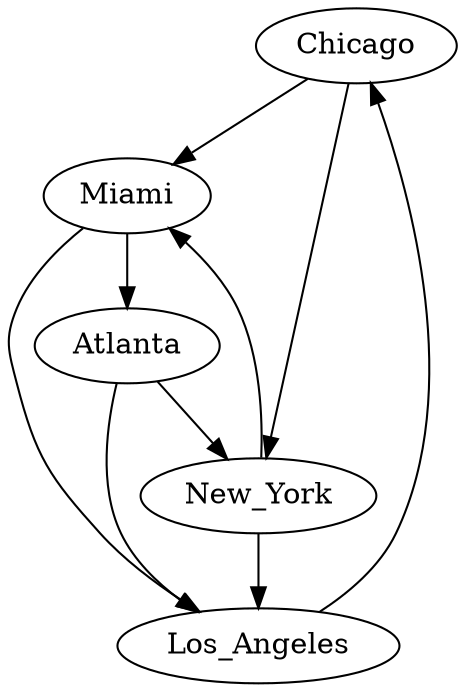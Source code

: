 digraph G {

  Chicago -> Miami [weight=7]
  Chicago -> New_York [weight=6]
  New_York -> Miami [weight=4]
  New_York -> Los_Angeles [weight=10]
  Miami -> Atlanta [weight=3]
  Miami -> Los_Angeles [weight=9]
  Atlanta -> Los_Angeles [weight=5]
  Atlanta -> New_York [weight=6]
  Los_Angeles -> Chicago [weight=8]




}
